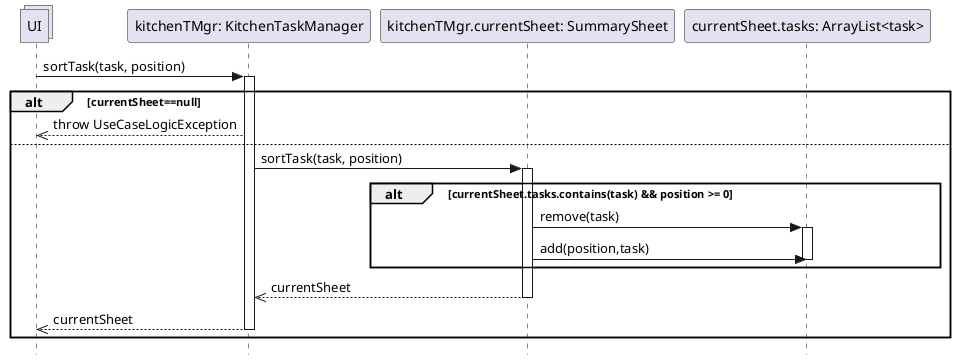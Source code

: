 @startuml Operazione 3
skinparam Style strictuml

collections UI

participant "kitchenTMgr: KitchenTaskManager" as ktm
UI -> ktm: sortTask(task, position)
activate ktm

alt currentSheet==null 
    UI <<-- ktm: throw UseCaseLogicException
else
    participant "kitchenTMgr.currentSheet: SummarySheet" as ss
    
    ktm -> ss: sortTask(task, position)
    activate ss
    participant "currentSheet.tasks: ArrayList<task>" as t
    
    alt currentSheet.tasks.contains(task) && position >= 0
        ss -> t: remove(task)
        activate t
        ss -> t: add(position,task)
        deactivate t
    end
    ktm <<-- ss: currentSheet
    deactivate ss
    UI <<-- ktm : currentSheet
    deactivate ktm

    
end

@enduml